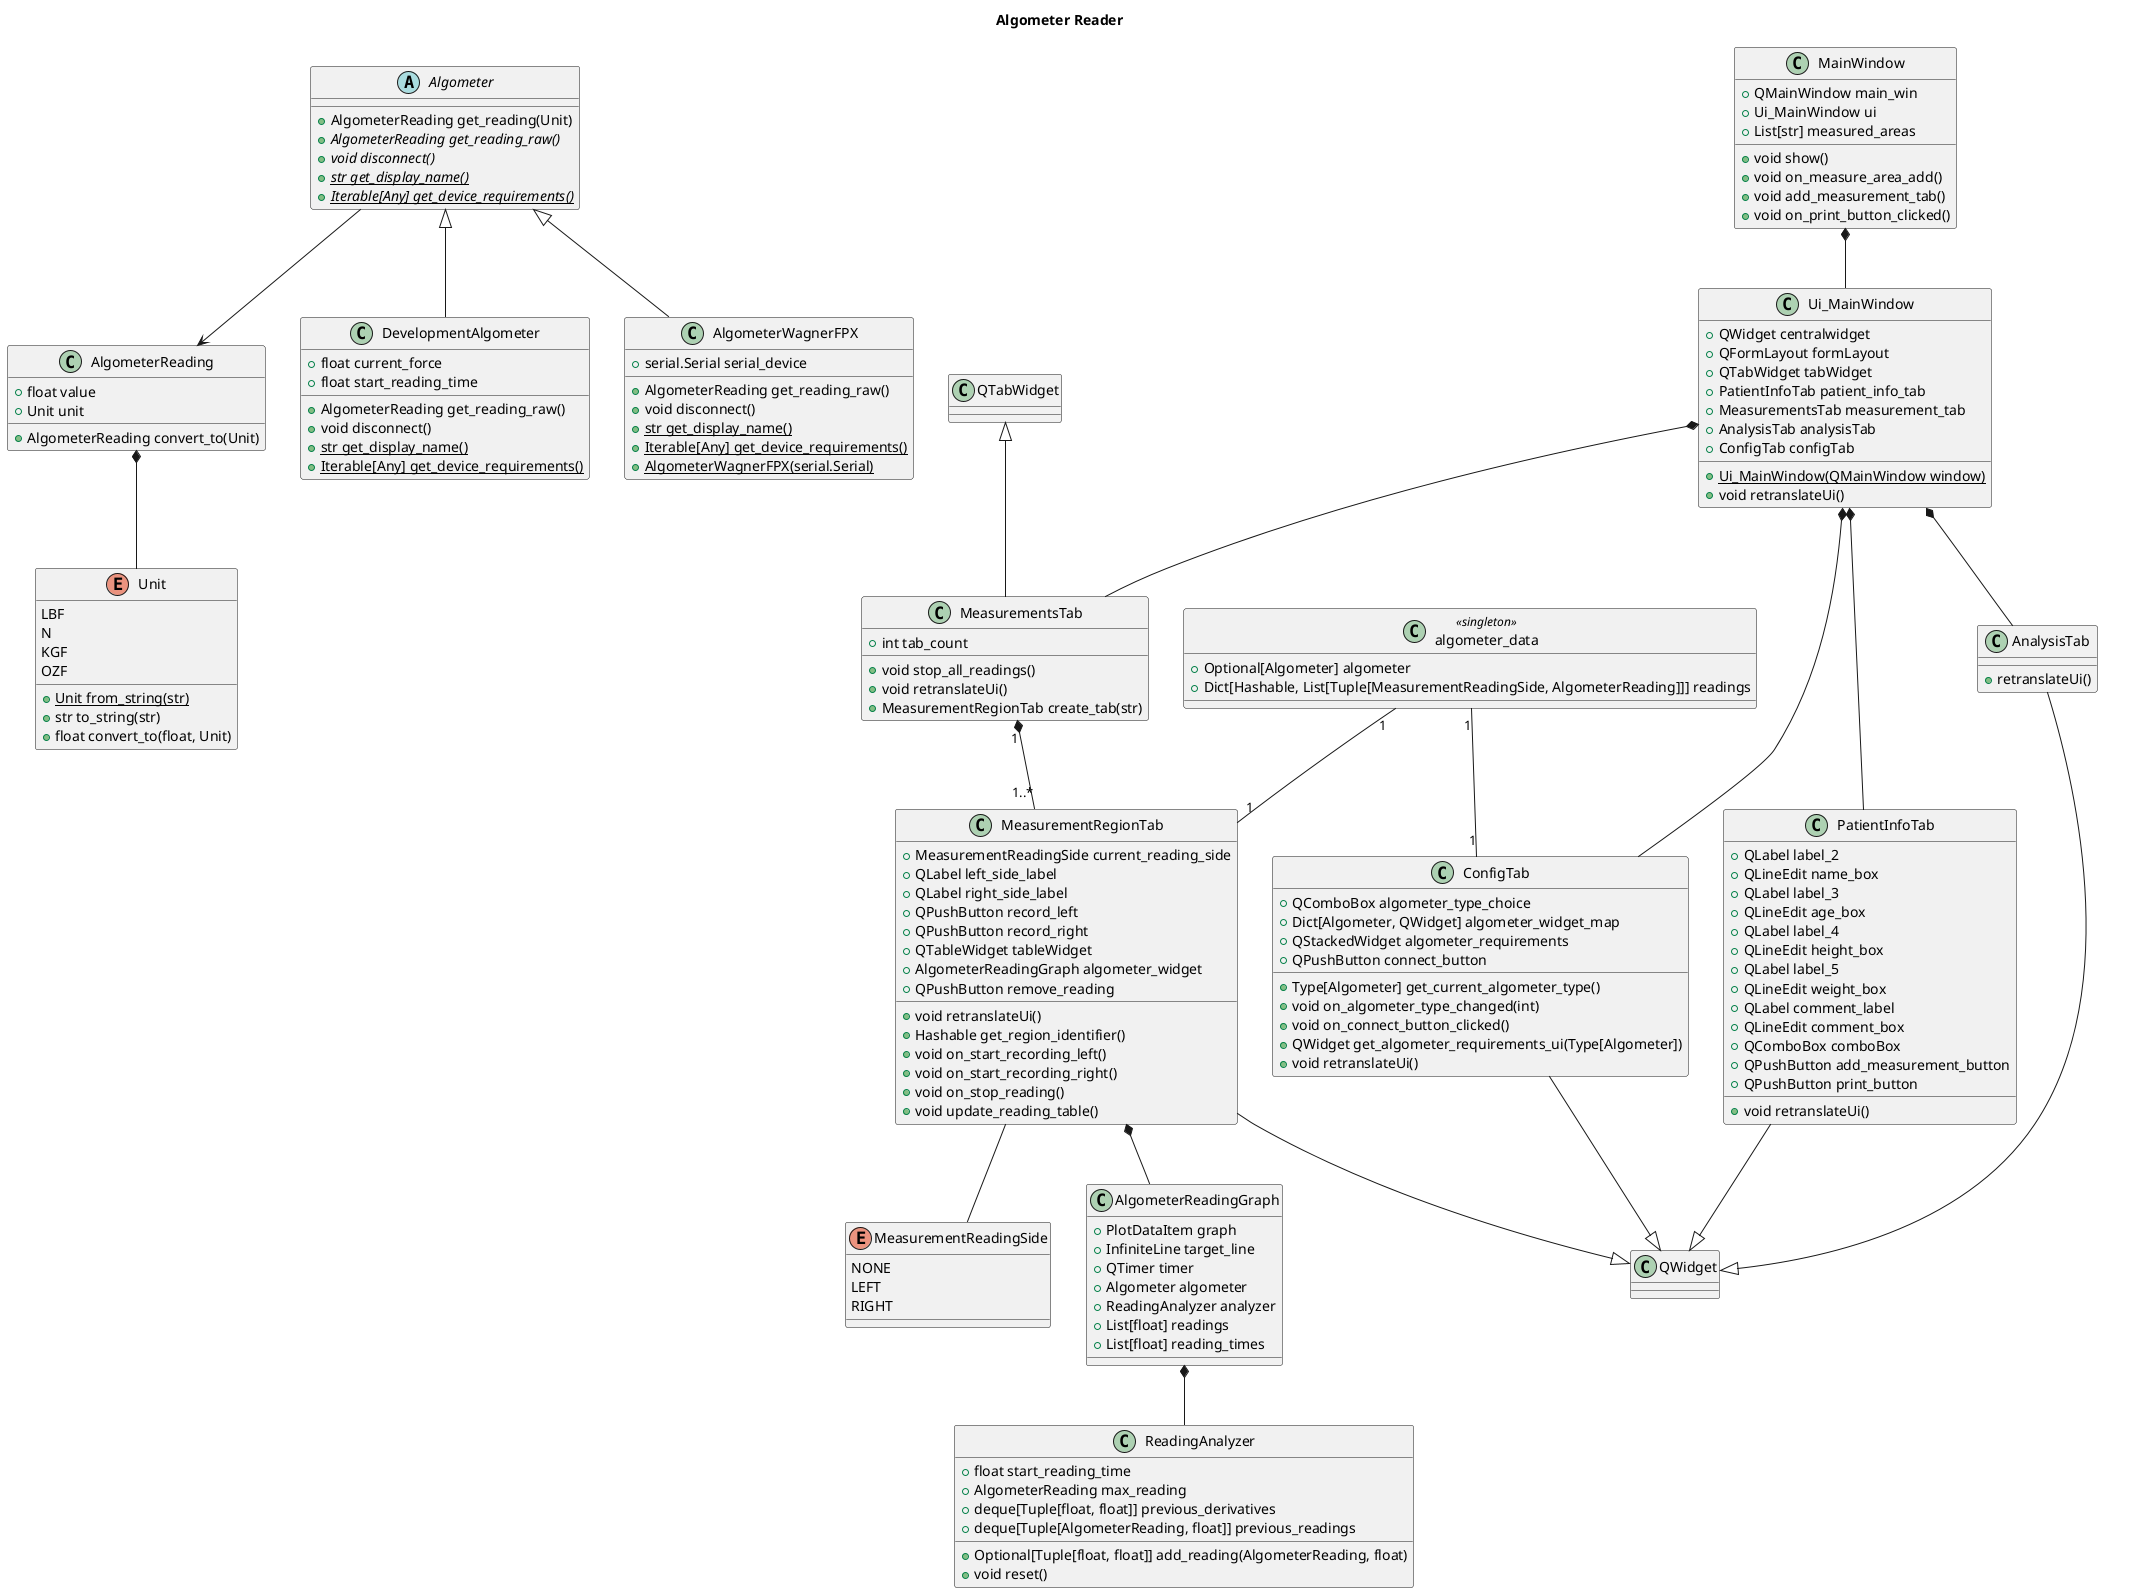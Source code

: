 @startuml
title Algometer Reader
' Algometer related classes
enum Unit {
    LBF
    N
    KGF
    OZF
    + {static} Unit from_string(str)
    + str to_string(str)
    + float convert_to(float, Unit)
}

class AlgometerReading {
    + float value
    + Unit unit
    + AlgometerReading convert_to(Unit)
}

abstract class Algometer {
    + AlgometerReading get_reading(Unit)
    + {abstract} AlgometerReading get_reading_raw()
    + {abstract} void disconnect()
    + {abstract} {static} str get_display_name()
    + {abstract} {static} Iterable[Any] get_device_requirements()
}

class DevelopmentAlgometer {
    + float current_force
    + float start_reading_time
    + AlgometerReading get_reading_raw()
    + void disconnect()
    + {static} str get_display_name()
    + {static} Iterable[Any] get_device_requirements()
}

class AlgometerWagnerFPX {
    + serial.Serial serial_device
    + AlgometerReading get_reading_raw()
    + void disconnect()
    + {static} str get_display_name()
    + {static} Iterable[Any] get_device_requirements()
    + {static} AlgometerWagnerFPX(serial.Serial)
}

Algometer <|-- DevelopmentAlgometer
Algometer <|-- AlgometerWagnerFPX
Algometer --> AlgometerReading
AlgometerReading *-- Unit

' UI Related classes
class MainWindow {
    + QMainWindow main_win
    + Ui_MainWindow ui
    + List[str] measured_areas
    + void show()
    + void on_measure_area_add()
    + void add_measurement_tab()
    + void on_print_button_clicked()
}
class Ui_MainWindow {
    + QWidget centralwidget
    + QFormLayout formLayout
    + QTabWidget tabWidget
    + PatientInfoTab patient_info_tab
    + MeasurementsTab measurement_tab
    + AnalysisTab analysisTab
    + ConfigTab configTab
    + {static} Ui_MainWindow(QMainWindow window)
    + void retranslateUi()
}

class QWidget {
}

class QTabWidget {
}

class PatientInfoTab {
    + QLabel label_2
    + QLineEdit name_box
    + QLabel label_3
    + QLineEdit age_box
    + QLabel label_4
    + QLineEdit height_box
    + QLabel label_5
    + QLineEdit weight_box
    + QLabel comment_label
    + QLineEdit comment_box
    + QComboBox comboBox
    + QPushButton add_measurement_button
    + QPushButton print_button
    + void retranslateUi()
}

class MeasurementsTab {

    + int tab_count
    + void stop_all_readings()
    + void retranslateUi()
    + MeasurementRegionTab create_tab(str)
}

enum MeasurementReadingSide{
    NONE
    LEFT
    RIGHT
}

class MeasurementRegionTab{
    + MeasurementReadingSide current_reading_side
    + QLabel left_side_label
    + QLabel right_side_label
    + QPushButton record_left
    + QPushButton record_right
    + QTableWidget tableWidget
    + AlgometerReadingGraph algometer_widget
    + QPushButton remove_reading
    + void retranslateUi()
    + Hashable get_region_identifier()
    + void on_start_recording_left()
    + void on_start_recording_right()
    + void on_stop_reading()
    + void update_reading_table()
}

class AnalysisTab {
    + retranslateUi()
}

class ConfigTab {
    + QComboBox algometer_type_choice
    + Dict[Algometer, QWidget] algometer_widget_map
    + QStackedWidget algometer_requirements
    + QPushButton connect_button

    + Type[Algometer] get_current_algometer_type()
    + void on_algometer_type_changed(int)
    + void on_connect_button_clicked()
    + QWidget get_algometer_requirements_ui(Type[Algometer])
    + void retranslateUi()
}

class algometer_data <<singleton>>{
    + Optional[Algometer] algometer
    + Dict[Hashable, List[Tuple[MeasurementReadingSide, AlgometerReading]]] readings
}

class ReadingAnalyzer {
    + float start_reading_time
    + AlgometerReading max_reading
    + deque[Tuple[float, float]] previous_derivatives
    + deque[Tuple[AlgometerReading, float]] previous_readings
    + Optional[Tuple[float, float]] add_reading(AlgometerReading, float)
    + void reset()
}

class AlgometerReadingGraph {
    + PlotDataItem graph
    + InfiniteLine target_line
    + QTimer timer
    + Algometer algometer
    + ReadingAnalyzer analyzer
    + List[float] readings
    + List[float] reading_times
}

AlgometerReadingGraph *-- ReadingAnalyzer
MeasurementRegionTab *-- AlgometerReadingGraph
MainWindow *-- Ui_MainWindow
PatientInfoTab --|> QWidget
MeasurementRegionTab --|> QWidget
AnalysisTab --|> QWidget
ConfigTab --|> QWidget
MeasurementRegionTab -- MeasurementReadingSide
QTabWidget <|-- MeasurementsTab
Ui_MainWindow *-- PatientInfoTab
Ui_MainWindow *-- MeasurementsTab
Ui_MainWindow *-- AnalysisTab
Ui_MainWindow *-- ConfigTab
algometer_data "1" -- "1" ConfigTab
algometer_data "1" -- "1" MeasurementRegionTab
MeasurementsTab "1" *-- "1..*" MeasurementRegionTab
@enduml